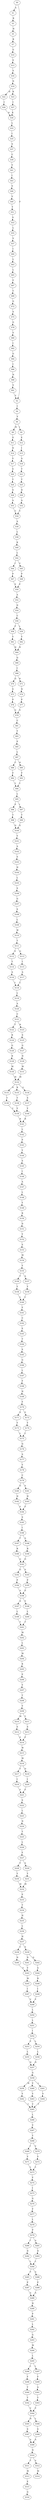 strict digraph  {
	S0 -> S1 [ label = A ];
	S0 -> S2 [ label = F ];
	S1 -> S3 [ label = R ];
	S2 -> S4 [ label = I ];
	S3 -> S5 [ label = H ];
	S4 -> S6 [ label = V ];
	S5 -> S7 [ label = R ];
	S6 -> S8 [ label = M ];
	S6 -> S9 [ label = I ];
	S7 -> S10 [ label = G ];
	S8 -> S11 [ label = E ];
	S9 -> S12 [ label = E ];
	S10 -> S13 [ label = E ];
	S11 -> S14 [ label = N ];
	S12 -> S15 [ label = I ];
	S13 -> S16 [ label = S ];
	S14 -> S17 [ label = V ];
	S15 -> S18 [ label = A ];
	S16 -> S19 [ label = N ];
	S17 -> S20 [ label = S ];
	S18 -> S21 [ label = T ];
	S19 -> S22 [ label = H ];
	S19 -> S23 [ label = R ];
	S20 -> S24 [ label = T ];
	S21 -> S25 [ label = T ];
	S22 -> S26 [ label = I ];
	S23 -> S27 [ label = I ];
	S24 -> S28 [ label = G ];
	S25 -> S29 [ label = D ];
	S26 -> S30 [ label = K ];
	S27 -> S30 [ label = K ];
	S28 -> S31 [ label = A ];
	S29 -> S32 [ label = A ];
	S30 -> S33 [ label = L ];
	S31 -> S34 [ label = C ];
	S32 -> S34 [ label = C ];
	S33 -> S35 [ label = I ];
	S34 -> S36 [ label = A ];
	S35 -> S37 [ label = S ];
	S36 -> S38 [ label = L ];
	S37 -> S39 [ label = C ];
	S38 -> S40 [ label = K ];
	S39 -> S41 [ label = V ];
	S40 -> S42 [ label = L ];
	S41 -> S43 [ label = I ];
	S42 -> S44 [ label = I ];
	S42 -> S45 [ label = V ];
	S43 -> S46 [ label = S ];
	S44 -> S47 [ label = P ];
	S45 -> S48 [ label = P ];
	S46 -> S49 [ label = V ];
	S47 -> S50 [ label = P ];
	S48 -> S50 [ label = P ];
	S49 -> S51 [ label = Y ];
	S50 -> S52 [ label = A ];
	S51 -> S53 [ label = S ];
	S52 -> S54 [ label = D ];
	S53 -> S55 [ label = L ];
	S54 -> S56 [ label = C ];
	S55 -> S57 [ label = V ];
	S56 -> S58 [ label = F ];
	S56 -> S59 [ label = L ];
	S57 -> S60 [ label = I ];
	S58 -> S61 [ label = Y ];
	S59 -> S62 [ label = Y ];
	S60 -> S63 [ label = L ];
	S61 -> S64 [ label = H ];
	S62 -> S64 [ label = H ];
	S63 -> S65 [ label = L ];
	S64 -> S66 [ label = Q ];
	S65 -> S67 [ label = F ];
	S66 -> S68 [ label = I ];
	S67 -> S69 [ label = C ];
	S68 -> S70 [ label = Q ];
	S68 -> S71 [ label = R ];
	S69 -> S72 [ label = G ];
	S70 -> S73 [ label = S ];
	S71 -> S74 [ label = N ];
	S72 -> S75 [ label = S ];
	S73 -> S76 [ label = P ];
	S74 -> S77 [ label = P ];
	S75 -> S78 [ label = G ];
	S76 -> S79 [ label = G ];
	S77 -> S79 [ label = G ];
	S78 -> S80 [ label = V ];
	S79 -> S81 [ label = C ];
	S80 -> S82 [ label = I ];
	S81 -> S83 [ label = Y ];
	S82 -> S84 [ label = G ];
	S83 -> S85 [ label = P ];
	S84 -> S86 [ label = I ];
	S85 -> S87 [ label = L ];
	S86 -> S88 [ label = N ];
	S87 -> S89 [ label = C ];
	S87 -> S90 [ label = H ];
	S88 -> S91 [ label = V ];
	S89 -> S92 [ label = F ];
	S90 -> S93 [ label = F ];
	S91 -> S2 [ label = F ];
	S92 -> S94 [ label = T ];
	S93 -> S94 [ label = T ];
	S94 -> S95 [ label = L ];
	S95 -> S96 [ label = S ];
	S95 -> S97 [ label = I ];
	S96 -> S98 [ label = T ];
	S97 -> S99 [ label = T ];
	S98 -> S100 [ label = Q ];
	S99 -> S100 [ label = Q ];
	S100 -> S101 [ label = V ];
	S101 -> S102 [ label = A ];
	S102 -> S103 [ label = S ];
	S103 -> S104 [ label = H ];
	S104 -> S105 [ label = L ];
	S105 -> S106 [ label = S ];
	S106 -> S107 [ label = G ];
	S107 -> S108 [ label = S ];
	S108 -> S109 [ label = L ];
	S109 -> S110 [ label = W ];
	S110 -> S111 [ label = T ];
	S111 -> S112 [ label = S ];
	S111 -> S113 [ label = G ];
	S112 -> S114 [ label = T ];
	S113 -> S115 [ label = I ];
	S114 -> S116 [ label = A ];
	S115 -> S117 [ label = A ];
	S116 -> S118 [ label = L ];
	S117 -> S118 [ label = L ];
	S118 -> S119 [ label = L ];
	S119 -> S120 [ label = A ];
	S120 -> S121 [ label = C ];
	S121 -> S122 [ label = T ];
	S121 -> S123 [ label = R ];
	S122 -> S124 [ label = R ];
	S123 -> S125 [ label = S ];
	S124 -> S126 [ label = G ];
	S125 -> S127 [ label = G ];
	S126 -> S128 [ label = R ];
	S127 -> S129 [ label = N ];
	S128 -> S130 [ label = M ];
	S129 -> S131 [ label = M ];
	S130 -> S132 [ label = M ];
	S131 -> S132 [ label = M ];
	S132 -> S133 [ label = N ];
	S132 -> S134 [ label = S ];
	S132 -> S135 [ label = R ];
	S133 -> S136 [ label = T ];
	S134 -> S137 [ label = S ];
	S135 -> S138 [ label = T ];
	S136 -> S139 [ label = Y ];
	S137 -> S140 [ label = Y ];
	S138 -> S139 [ label = Y ];
	S139 -> S141 [ label = R ];
	S140 -> S141 [ label = R ];
	S141 -> S142 [ label = L ];
	S142 -> S143 [ label = P ];
	S143 -> S144 [ label = Y ];
	S144 -> S145 [ label = S ];
	S145 -> S146 [ label = I ];
	S146 -> S147 [ label = A ];
	S147 -> S148 [ label = L ];
	S148 -> S149 [ label = Y ];
	S149 -> S150 [ label = R ];
	S150 -> S151 [ label = D ];
	S151 -> S152 [ label = Y ];
	S152 -> S153 [ label = S ];
	S153 -> S154 [ label = M ];
	S154 -> S155 [ label = V ];
	S155 -> S156 [ label = T ];
	S155 -> S157 [ label = A ];
	S156 -> S158 [ label = Y ];
	S157 -> S159 [ label = Y ];
	S158 -> S160 [ label = L ];
	S159 -> S160 [ label = L ];
	S160 -> S161 [ label = F ];
	S161 -> S162 [ label = C ];
	S162 -> S163 [ label = E ];
	S163 -> S164 [ label = T ];
	S164 -> S165 [ label = S ];
	S165 -> S166 [ label = G ];
	S166 -> S167 [ label = L ];
	S167 -> S168 [ label = F ];
	S168 -> S169 [ label = H ];
	S169 -> S170 [ label = F ];
	S170 -> S171 [ label = S ];
	S170 -> S172 [ label = F ];
	S171 -> S173 [ label = Y ];
	S172 -> S174 [ label = Y ];
	S173 -> S175 [ label = L ];
	S174 -> S175 [ label = L ];
	S175 -> S176 [ label = Q ];
	S176 -> S177 [ label = A ];
	S177 -> S178 [ label = V ];
	S178 -> S179 [ label = C ];
	S179 -> S180 [ label = G ];
	S179 -> S181 [ label = S ];
	S180 -> S182 [ label = H ];
	S181 -> S183 [ label = H ];
	S182 -> S184 [ label = F ];
	S183 -> S184 [ label = F ];
	S184 -> S185 [ label = S ];
	S185 -> S186 [ label = I ];
	S186 -> S187 [ label = T ];
	S186 -> S188 [ label = A ];
	S187 -> S189 [ label = R ];
	S188 -> S190 [ label = R ];
	S189 -> S191 [ label = G ];
	S190 -> S191 [ label = G ];
	S191 -> S192 [ label = G ];
	S191 -> S193 [ label = S ];
	S192 -> S194 [ label = P ];
	S193 -> S195 [ label = P ];
	S194 -> S196 [ label = S ];
	S195 -> S196 [ label = S ];
	S196 -> S197 [ label = A ];
	S196 -> S198 [ label = V ];
	S197 -> S199 [ label = L ];
	S198 -> S200 [ label = L ];
	S199 -> S201 [ label = T ];
	S200 -> S201 [ label = T ];
	S201 -> S202 [ label = M ];
	S202 -> S203 [ label = L ];
	S203 -> S204 [ label = M ];
	S204 -> S205 [ label = K ];
	S205 -> S206 [ label = P ];
	S206 -> S207 [ label = V ];
	S207 -> S208 [ label = T ];
	S208 -> S209 [ label = V ];
	S209 -> S210 [ label = M ];
	S209 -> S211 [ label = T ];
	S210 -> S212 [ label = S ];
	S211 -> S213 [ label = S ];
	S212 -> S214 [ label = F ];
	S213 -> S214 [ label = F ];
	S214 -> S215 [ label = W ];
	S215 -> S216 [ label = M ];
	S216 -> S217 [ label = Y ];
	S216 -> S218 [ label = D ];
	S217 -> S219 [ label = I ];
	S218 -> S220 [ label = I ];
	S219 -> S221 [ label = F ];
	S220 -> S221 [ label = F ];
	S221 -> S222 [ label = S ];
	S222 -> S223 [ label = L ];
	S223 -> S224 [ label = N ];
	S224 -> S225 [ label = T ];
	S225 -> S226 [ label = L ];
	S226 -> S227 [ label = F ];
	S227 -> S228 [ label = Y ];
	S227 -> S229 [ label = S ];
	S228 -> S230 [ label = Y ];
	S229 -> S231 [ label = Y ];
	S230 -> S232 [ label = M ];
	S231 -> S232 [ label = M ];
	S232 -> S233 [ label = P ];
	S233 -> S234 [ label = T ];
	S234 -> S235 [ label = H ];
	S235 -> S236 [ label = L ];
	S236 -> S237 [ label = H ];
	S237 -> S238 [ label = C ];
	S237 -> S239 [ label = S ];
	S238 -> S240 [ label = N ];
	S239 -> S241 [ label = N ];
	S239 -> S242 [ label = D ];
	S240 -> S243 [ label = V ];
	S241 -> S243 [ label = V ];
	S242 -> S244 [ label = A ];
	S243 -> S245 [ label = M ];
	S244 -> S246 [ label = R ];
	S245 -> S247 [ label = I ];
	S246 -> S248 [ label = I ];
	S247 -> S249 [ label = V ];
	S248 -> S249 [ label = V ];
	S249 -> S250 [ label = L ];
	S250 -> S251 [ label = L ];
	S251 -> S252 [ label = I ];
	S252 -> S253 [ label = V ];
	S252 -> S254 [ label = L ];
	S253 -> S255 [ label = L ];
	S254 -> S256 [ label = L ];
	S255 -> S257 [ label = N ];
	S256 -> S257 [ label = N ];
	S257 -> S258 [ label = G ];
	S258 -> S259 [ label = M ];
	S258 -> S260 [ label = V ];
	S258 -> S261 [ label = L ];
	S259 -> S262 [ label = V ];
	S260 -> S263 [ label = V ];
	S261 -> S264 [ label = V ];
	S262 -> S265 [ label = T ];
	S263 -> S265 [ label = T ];
	S264 -> S265 [ label = T ];
	S265 -> S266 [ label = L ];
	S266 -> S267 [ label = V ];
	S267 -> S268 [ label = Y ];
	S268 -> S269 [ label = I ];
	S268 -> S270 [ label = V ];
	S269 -> S271 [ label = V ];
	S270 -> S272 [ label = V ];
	S271 -> S273 [ label = L ];
	S272 -> S273 [ label = L ];
	S273 -> S274 [ label = F ];
	S274 -> S275 [ label = I ];
	S275 -> S276 [ label = G ];
	S276 -> S277 [ label = F ];
	S277 -> S278 [ label = L ];
	S278 -> S279 [ label = P ];
	S279 -> S280 [ label = I ];
	S279 -> S281 [ label = A ];
	S280 -> S282 [ label = D ];
	S281 -> S283 [ label = D ];
	S282 -> S284 [ label = L ];
	S283 -> S284 [ label = L ];
	S284 -> S285 [ label = V ];
	S284 -> S286 [ label = A ];
	S285 -> S287 [ label = P ];
	S286 -> S288 [ label = P ];
	S287 -> S289 [ label = A ];
	S288 -> S289 [ label = A ];
	S289 -> S290 [ label = H ];
	S290 -> S291 [ label = P ];
	S291 -> S292 [ label = L ];
	S292 -> S293 [ label = G ];
	S293 -> S294 [ label = M ];
	S294 -> S295 [ label = L ];
	S295 -> S296 [ label = L ];
	S295 -> S297 [ label = I ];
	S296 -> S298 [ label = F ];
	S297 -> S299 [ label = F ];
	S298 -> S300 [ label = T ];
	S299 -> S301 [ label = A ];
	S300 -> S302 [ label = T ];
	S301 -> S303 [ label = T ];
	S302 -> S304 [ label = V ];
	S303 -> S304 [ label = V ];
	S304 -> S305 [ label = H ];
	S304 -> S306 [ label = L ];
	S305 -> S307 [ label = S ];
	S306 -> S308 [ label = S ];
	S307 -> S309 [ label = A ];
	S308 -> S309 [ label = A ];
	S309 -> S310 [ label = N ];
	S310 -> S311 [ label = T ];
	S310 -> S312 [ label = S ];
	S311 -> S313 [ label = M ];
	S312 -> S314 [ label = M ];
	S313 -> S315 [ label = E ];
	S315 -> S316 [ label = G ];
}

